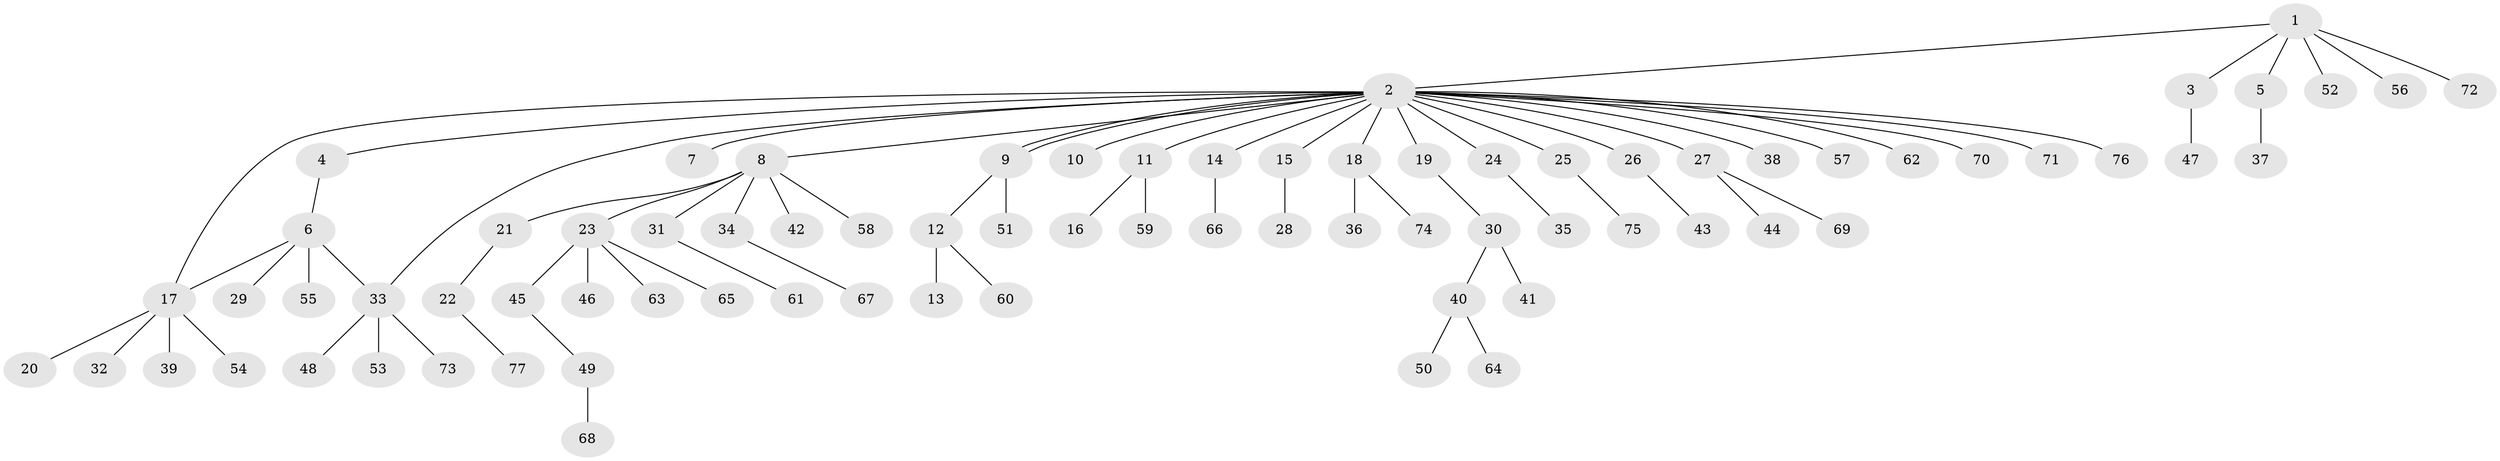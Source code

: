// coarse degree distribution, {5: 0.03636363636363636, 25: 0.01818181818181818, 1: 0.7090909090909091, 2: 0.12727272727272726, 4: 0.09090909090909091, 6: 0.01818181818181818}
// Generated by graph-tools (version 1.1) at 2025/41/03/06/25 10:41:51]
// undirected, 77 vertices, 79 edges
graph export_dot {
graph [start="1"]
  node [color=gray90,style=filled];
  1;
  2;
  3;
  4;
  5;
  6;
  7;
  8;
  9;
  10;
  11;
  12;
  13;
  14;
  15;
  16;
  17;
  18;
  19;
  20;
  21;
  22;
  23;
  24;
  25;
  26;
  27;
  28;
  29;
  30;
  31;
  32;
  33;
  34;
  35;
  36;
  37;
  38;
  39;
  40;
  41;
  42;
  43;
  44;
  45;
  46;
  47;
  48;
  49;
  50;
  51;
  52;
  53;
  54;
  55;
  56;
  57;
  58;
  59;
  60;
  61;
  62;
  63;
  64;
  65;
  66;
  67;
  68;
  69;
  70;
  71;
  72;
  73;
  74;
  75;
  76;
  77;
  1 -- 2;
  1 -- 3;
  1 -- 5;
  1 -- 52;
  1 -- 56;
  1 -- 72;
  2 -- 4;
  2 -- 7;
  2 -- 8;
  2 -- 9;
  2 -- 9;
  2 -- 10;
  2 -- 11;
  2 -- 14;
  2 -- 15;
  2 -- 17;
  2 -- 18;
  2 -- 19;
  2 -- 24;
  2 -- 25;
  2 -- 26;
  2 -- 27;
  2 -- 33;
  2 -- 38;
  2 -- 57;
  2 -- 62;
  2 -- 70;
  2 -- 71;
  2 -- 76;
  3 -- 47;
  4 -- 6;
  5 -- 37;
  6 -- 17;
  6 -- 29;
  6 -- 33;
  6 -- 55;
  8 -- 21;
  8 -- 23;
  8 -- 31;
  8 -- 34;
  8 -- 42;
  8 -- 58;
  9 -- 12;
  9 -- 51;
  11 -- 16;
  11 -- 59;
  12 -- 13;
  12 -- 60;
  14 -- 66;
  15 -- 28;
  17 -- 20;
  17 -- 32;
  17 -- 39;
  17 -- 54;
  18 -- 36;
  18 -- 74;
  19 -- 30;
  21 -- 22;
  22 -- 77;
  23 -- 45;
  23 -- 46;
  23 -- 63;
  23 -- 65;
  24 -- 35;
  25 -- 75;
  26 -- 43;
  27 -- 44;
  27 -- 69;
  30 -- 40;
  30 -- 41;
  31 -- 61;
  33 -- 48;
  33 -- 53;
  33 -- 73;
  34 -- 67;
  40 -- 50;
  40 -- 64;
  45 -- 49;
  49 -- 68;
}
